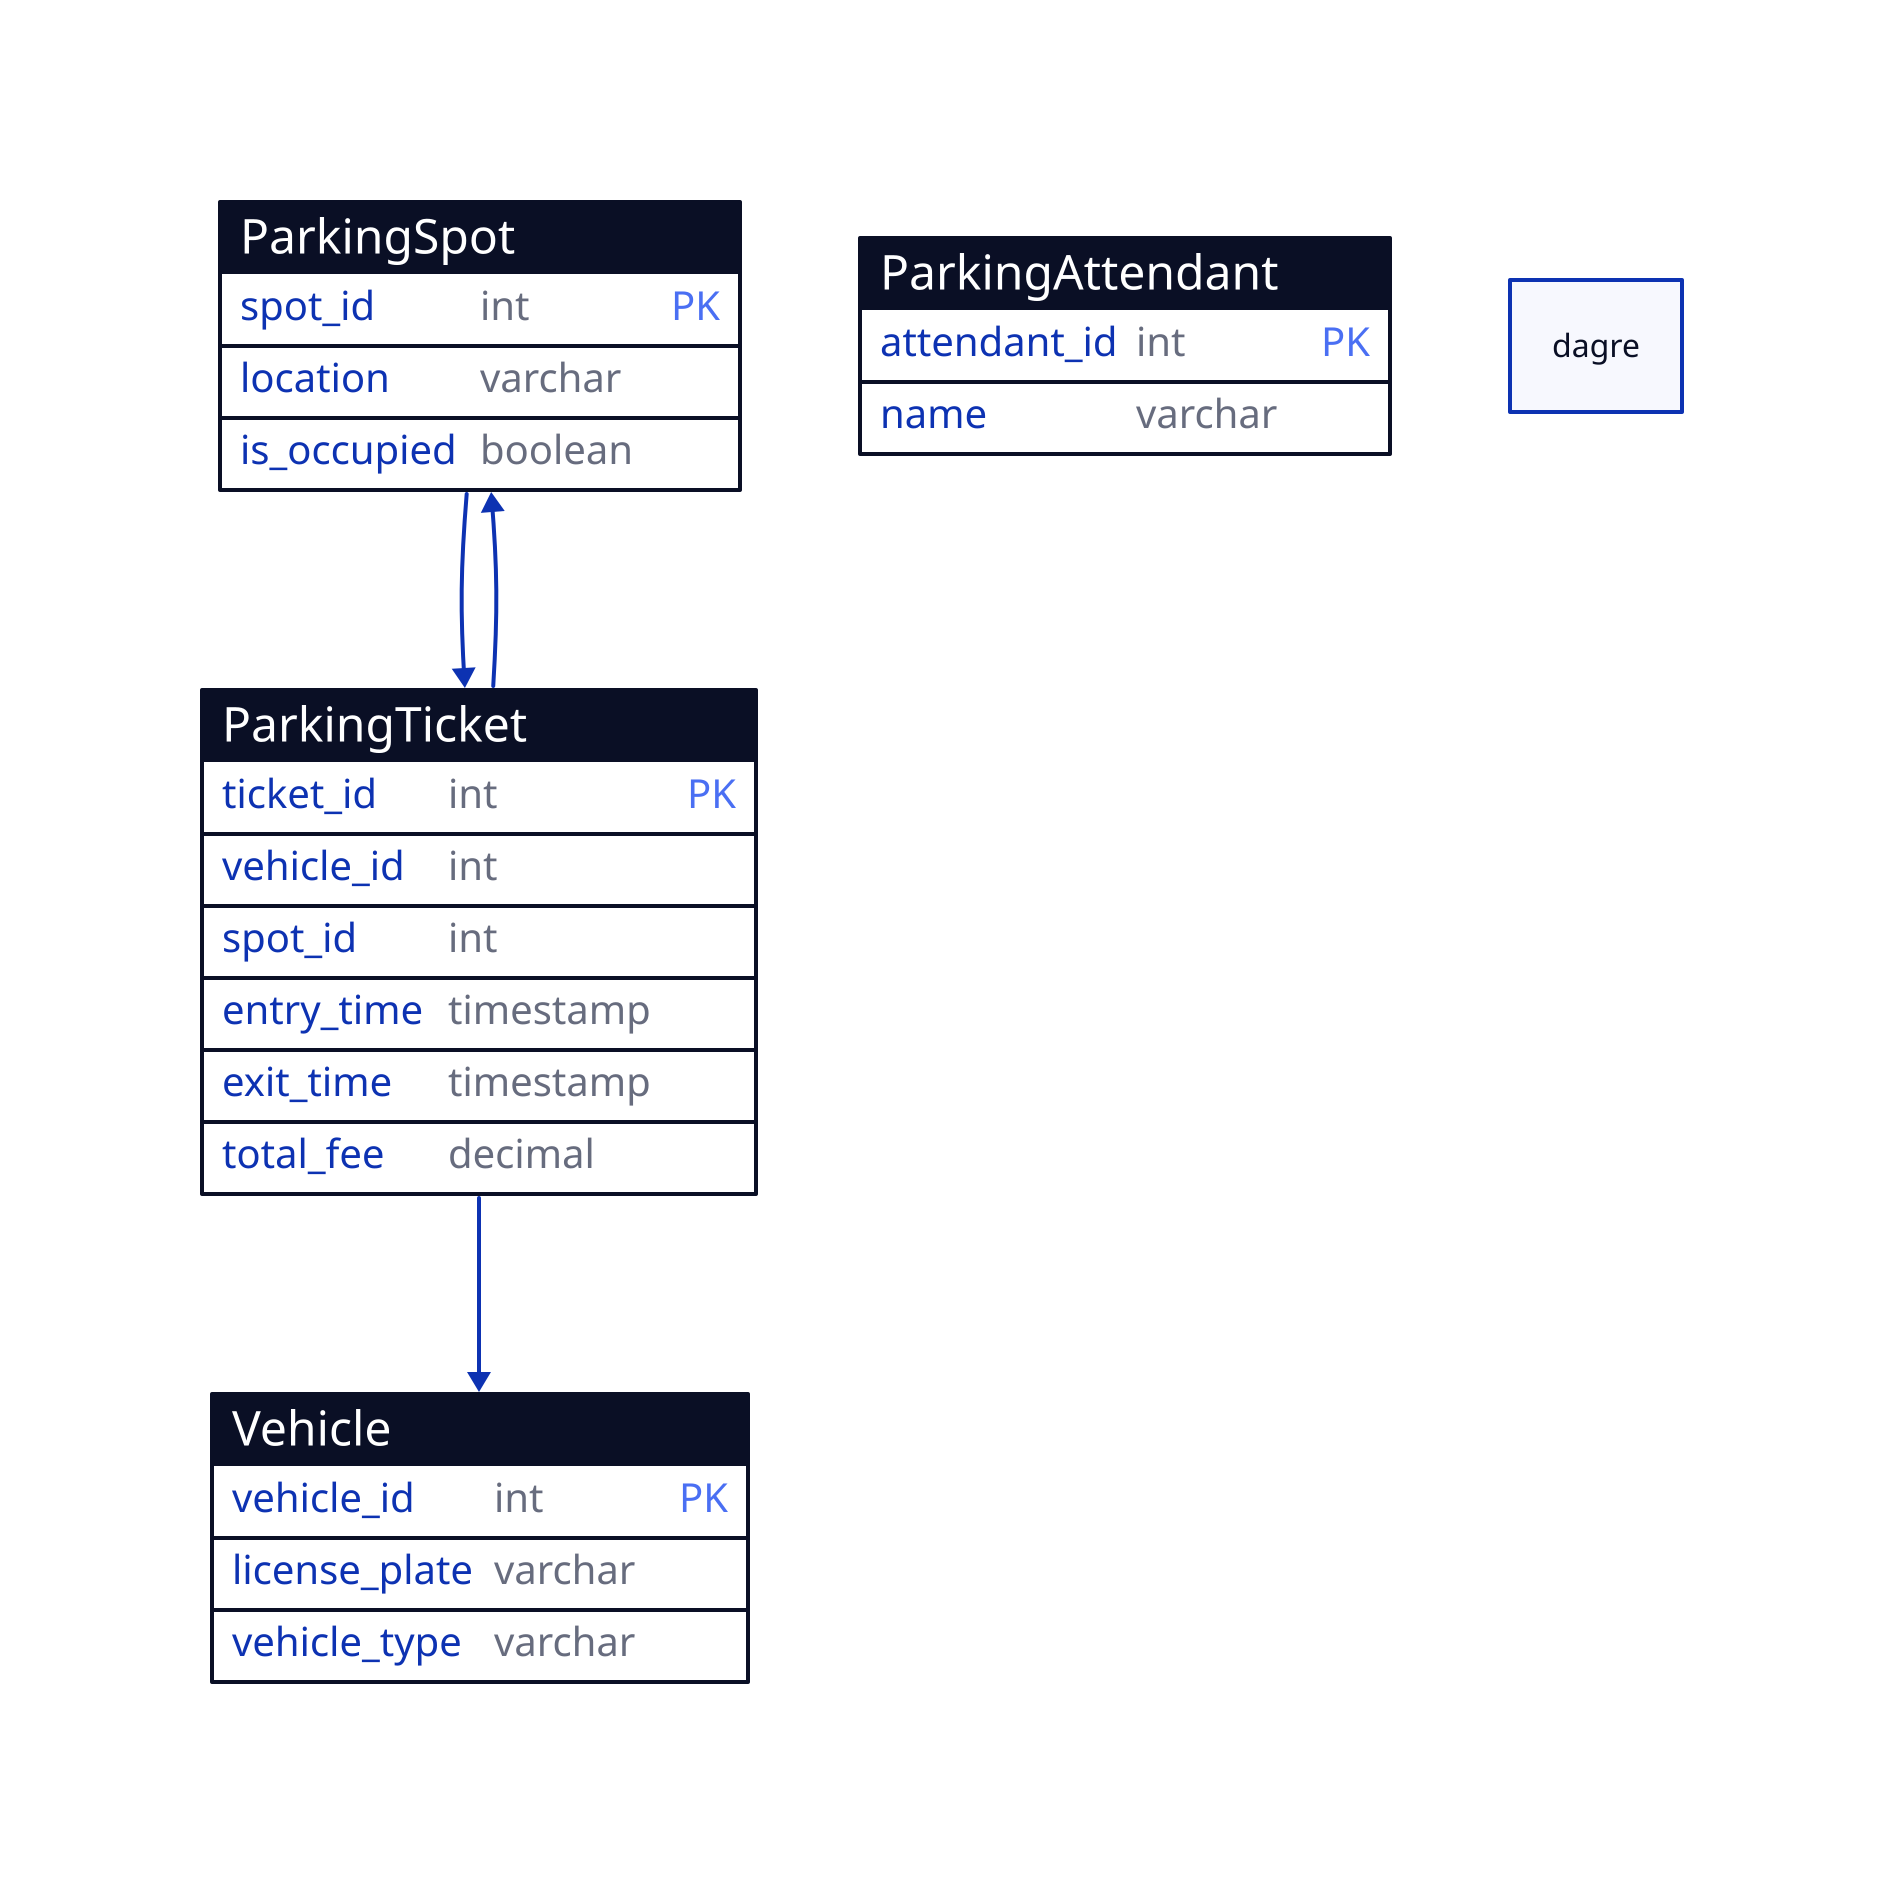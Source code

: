 ParkingSpot: {
  shape: sql_table
  spot_id: int {constraint: primary_key}
  location: varchar
  is_occupied: boolean
}

Vehicle: {
  shape: sql_table
  vehicle_id: int {constraint: primary_key}
  license_plate: varchar
  vehicle_type: varchar
}

ParkingTicket: {
  shape: sql_table
  ticket_id: int {constraint: primary_key}
  vehicle_id: int
  spot_id: int
  entry_time: timestamp
  exit_time: timestamp
  total_fee: decimal
}

ParkingAttendant: {
  shape: sql_table
  attendant_id: int {constraint: primary_key}
  name: varchar
}

ParkingTicket.vehicle_id -> Vehicle.vehicle_id
ParkingTicket.spot_id -> ParkingSpot.spot_id
ParkingSpot.spot_id -> ParkingTicket.spot_id

layout: dagre